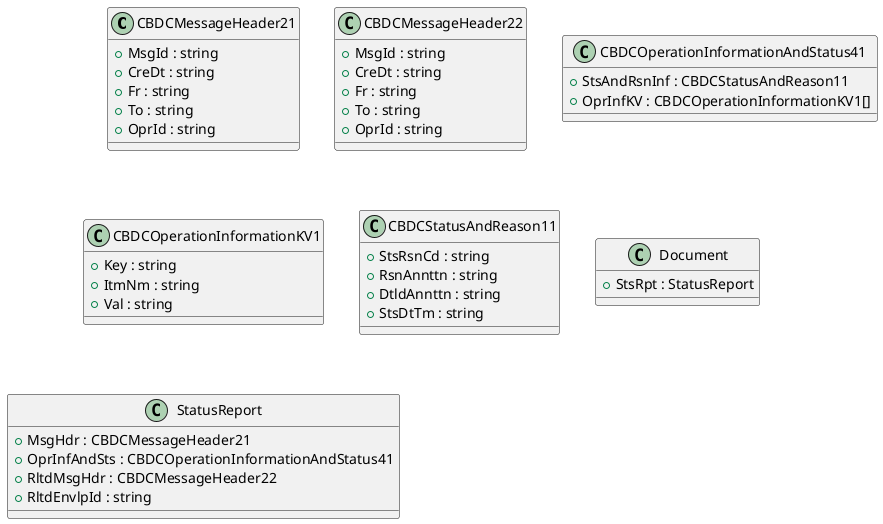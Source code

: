 @startuml

class CBDCMessageHeader21 {
    +MsgId : string
    +CreDt : string
    +Fr : string
    +To : string
    +OprId : string
}
class CBDCMessageHeader22 {
    +MsgId : string
    +CreDt : string
    +Fr : string
    +To : string
    +OprId : string
}
class CBDCOperationInformationAndStatus41 {
    +StsAndRsnInf : CBDCStatusAndReason11
    +OprInfKV : CBDCOperationInformationKV1[]
}
class CBDCOperationInformationKV1 {
    +Key : string
    +ItmNm : string
    +Val : string
}
class CBDCStatusAndReason11 {
    +StsRsnCd : string
    +RsnAnnttn : string
    +DtldAnnttn : string
    +StsDtTm : string
}
class Document {
    +StsRpt : StatusReport
}
class StatusReport {
    +MsgHdr : CBDCMessageHeader21
    +OprInfAndSts : CBDCOperationInformationAndStatus41
    +RltdMsgHdr : CBDCMessageHeader22
    +RltdEnvlpId : string
}

@enduml
